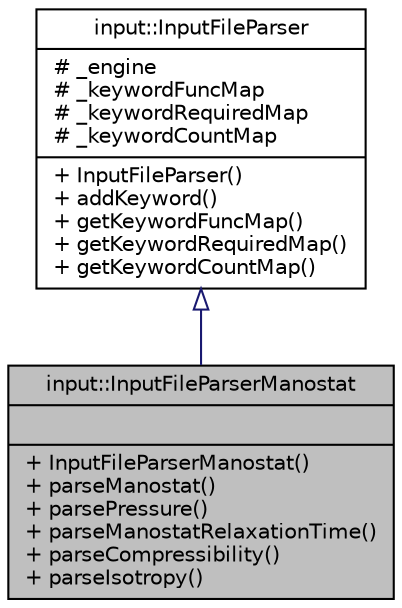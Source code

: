 digraph "input::InputFileParserManostat"
{
 // LATEX_PDF_SIZE
  edge [fontname="Helvetica",fontsize="10",labelfontname="Helvetica",labelfontsize="10"];
  node [fontname="Helvetica",fontsize="10",shape=record];
  Node1 [label="{input::InputFileParserManostat\n||+ InputFileParserManostat()\l+ parseManostat()\l+ parsePressure()\l+ parseManostatRelaxationTime()\l+ parseCompressibility()\l+ parseIsotropy()\l}",height=0.2,width=0.4,color="black", fillcolor="grey75", style="filled", fontcolor="black",tooltip="Parses the manostat commands in the input file."];
  Node2 -> Node1 [dir="back",color="midnightblue",fontsize="10",style="solid",arrowtail="onormal",fontname="Helvetica"];
  Node2 [label="{input::InputFileParser\n|# _engine\l# _keywordFuncMap\l# _keywordRequiredMap\l# _keywordCountMap\l|+ InputFileParser()\l+ addKeyword()\l+ getKeywordFuncMap()\l+ getKeywordRequiredMap()\l+ getKeywordCountMap()\l}",height=0.2,width=0.4,color="black", fillcolor="white", style="filled",URL="$classinput_1_1InputFileParser.html",tooltip="Base class for parsing the input file."];
}
